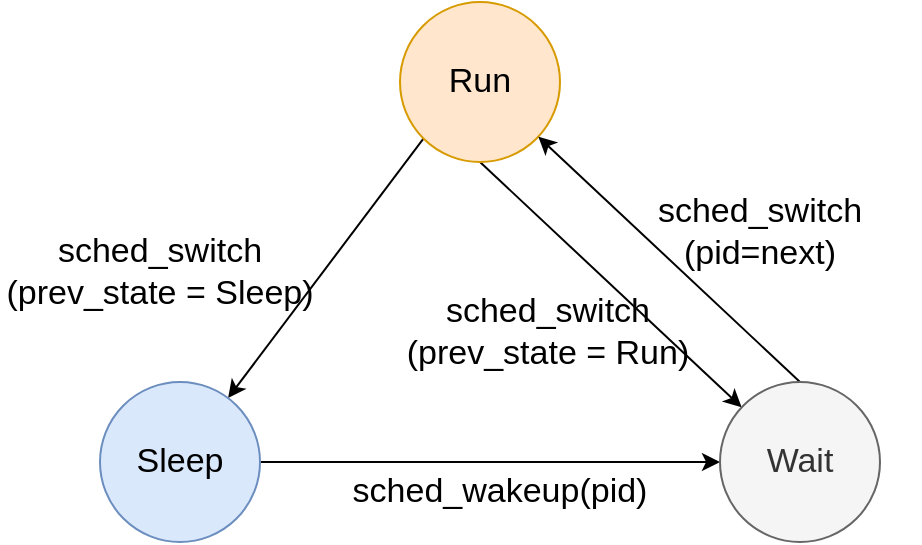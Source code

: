 <mxfile version="20.2.3" type="device"><diagram id="7701n3xwa_8J-p033nrU" name="第 1 页"><mxGraphModel dx="1038" dy="641" grid="1" gridSize="10" guides="1" tooltips="1" connect="1" arrows="1" fold="1" page="1" pageScale="1" pageWidth="827" pageHeight="1169" math="0" shadow="0"><root><mxCell id="0"/><mxCell id="1" parent="0"/><mxCell id="vZdknHqZv03BFFxtfnuQ-5" style="edgeStyle=none;rounded=0;orthogonalLoop=1;jettySize=auto;html=1;exitX=0.5;exitY=1;exitDx=0;exitDy=0;fontSize=17;" edge="1" parent="1" source="vZdknHqZv03BFFxtfnuQ-1" target="vZdknHqZv03BFFxtfnuQ-3"><mxGeometry relative="1" as="geometry"/></mxCell><mxCell id="vZdknHqZv03BFFxtfnuQ-7" style="edgeStyle=none;rounded=0;orthogonalLoop=1;jettySize=auto;html=1;exitX=0;exitY=1;exitDx=0;exitDy=0;fontSize=17;" edge="1" parent="1" source="vZdknHqZv03BFFxtfnuQ-1" target="vZdknHqZv03BFFxtfnuQ-2"><mxGeometry relative="1" as="geometry"/></mxCell><mxCell id="vZdknHqZv03BFFxtfnuQ-1" value="&lt;font style=&quot;font-size: 17px;&quot;&gt;Run&lt;/font&gt;" style="ellipse;whiteSpace=wrap;html=1;aspect=fixed;fillColor=#ffe6cc;strokeColor=#d79b00;" vertex="1" parent="1"><mxGeometry x="420" y="220" width="80" height="80" as="geometry"/></mxCell><mxCell id="vZdknHqZv03BFFxtfnuQ-6" style="edgeStyle=none;rounded=0;orthogonalLoop=1;jettySize=auto;html=1;exitX=1;exitY=0.5;exitDx=0;exitDy=0;fontSize=17;" edge="1" parent="1" source="vZdknHqZv03BFFxtfnuQ-2" target="vZdknHqZv03BFFxtfnuQ-3"><mxGeometry relative="1" as="geometry"/></mxCell><mxCell id="vZdknHqZv03BFFxtfnuQ-2" value="&lt;font style=&quot;font-size: 17px;&quot;&gt;Sleep&lt;/font&gt;" style="ellipse;whiteSpace=wrap;html=1;aspect=fixed;fillColor=#dae8fc;strokeColor=#6c8ebf;" vertex="1" parent="1"><mxGeometry x="270" y="410" width="80" height="80" as="geometry"/></mxCell><mxCell id="vZdknHqZv03BFFxtfnuQ-4" style="rounded=0;orthogonalLoop=1;jettySize=auto;html=1;exitX=0.5;exitY=0;exitDx=0;exitDy=0;fontSize=17;" edge="1" parent="1" source="vZdknHqZv03BFFxtfnuQ-3" target="vZdknHqZv03BFFxtfnuQ-1"><mxGeometry relative="1" as="geometry"/></mxCell><mxCell id="vZdknHqZv03BFFxtfnuQ-3" value="&lt;span style=&quot;font-size: 17px;&quot;&gt;Wait&lt;br&gt;&lt;/span&gt;" style="ellipse;whiteSpace=wrap;html=1;aspect=fixed;fillColor=#f5f5f5;strokeColor=#666666;fontColor=#333333;" vertex="1" parent="1"><mxGeometry x="580" y="410" width="80" height="80" as="geometry"/></mxCell><mxCell id="vZdknHqZv03BFFxtfnuQ-8" value="sched_wakeup(pid)" style="text;html=1;strokeColor=none;fillColor=none;align=center;verticalAlign=middle;whiteSpace=wrap;rounded=0;fontSize=17;" vertex="1" parent="1"><mxGeometry x="440" y="450" width="60" height="30" as="geometry"/></mxCell><mxCell id="vZdknHqZv03BFFxtfnuQ-10" value="sched_switch&lt;br&gt;(prev_state = Sleep)" style="text;html=1;strokeColor=none;fillColor=none;align=center;verticalAlign=middle;whiteSpace=wrap;rounded=0;fontSize=17;" vertex="1" parent="1"><mxGeometry x="220" y="340" width="160" height="30" as="geometry"/></mxCell><mxCell id="vZdknHqZv03BFFxtfnuQ-11" value="sched_switch&lt;br&gt;(prev_state = Run)" style="text;html=1;strokeColor=none;fillColor=none;align=center;verticalAlign=middle;whiteSpace=wrap;rounded=0;fontSize=17;" vertex="1" parent="1"><mxGeometry x="414" y="370" width="160" height="30" as="geometry"/></mxCell><mxCell id="vZdknHqZv03BFFxtfnuQ-12" value="sched_switch&lt;br&gt;(pid=next)" style="text;html=1;strokeColor=none;fillColor=none;align=center;verticalAlign=middle;whiteSpace=wrap;rounded=0;fontSize=17;" vertex="1" parent="1"><mxGeometry x="520" y="320" width="160" height="30" as="geometry"/></mxCell></root></mxGraphModel></diagram></mxfile>